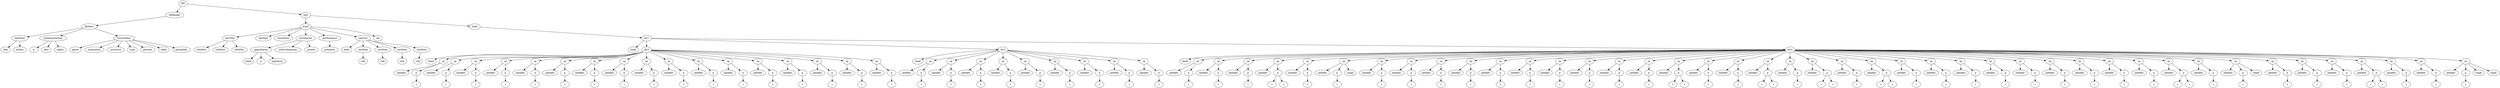 digraph Tree {
	"t0" [label = "TEI"];
	"t1" [label = "teiHeader"];
	"t2" [label = "fileDesc"];
	"t3" [label = "titleStmt"];
	"t4" [label = "title"];
	"t5" [label = "author"];
	"t6" [label = "publicationStmt"];
	"t7" [label = "p"];
	"t8" [label = "idno"];
	"t9" [label = "rights"];
	"t10" [label = "SourceDesc"];
	"t11" [label = "genre"];
	"t12" [label = "inspiration"];
	"t13" [label = "structure"];
	"t14" [label = "type"];
	"t15" [label = "periode"];
	"t16" [label = "taille"];
	"t17" [label = "permalien"];
	"t18" [label = "text"];
	"t19" [label = "front"];
	"t20" [label = "docTitle"];
	"t21" [label = "titlePart"];
	"t22" [label = "titlePart"];
	"t23" [label = "titlePart"];
	"t24" [label = "docDate"];
	"t25" [label = "docAuthor"];
	"t26" [label = "docImprint"];
	"t27" [label = "approbation"];
	"t28" [label = "head"];
	"t29" [label = "p"];
	"t30" [label = "signature"];
	"t31" [label = "acheveImprime"];
	"t32" [label = "printer"];
	"t33" [label = "performance"];
	"t34" [label = "premiere"];
	"t35" [label = "castList"];
	"t36" [label = "head"];
	"t37" [label = "castItem"];
	"t38" [label = "role"];
	"t39" [label = "castItem"];
	"t40" [label = "role"];
	"t41" [label = "castItem"];
	"t42" [label = "role"];
	"t43" [label = "castItem"];
	"t44" [label = "role"];
	"t45" [label = "set"];
	"t46" [label = "body"];
	"t47" [label = "div1"];
	"t48" [label = "head"];
	"t49" [label = "div2"];
	"t50" [label = "head"];
	"t51" [label = "sp"];
	"t52" [label = "speaker"];
	"t53" [label = "p"];
	"t54" [label = "s"];
	"t55" [label = "sp"];
	"t56" [label = "speaker"];
	"t57" [label = "p"];
	"t58" [label = "s"];
	"t59" [label = "sp"];
	"t60" [label = "speaker"];
	"t61" [label = "p"];
	"t62" [label = "s"];
	"t63" [label = "sp"];
	"t64" [label = "speaker"];
	"t65" [label = "p"];
	"t66" [label = "s"];
	"t67" [label = "sp"];
	"t68" [label = "speaker"];
	"t69" [label = "p"];
	"t70" [label = "s"];
	"t71" [label = "sp"];
	"t72" [label = "speaker"];
	"t73" [label = "p"];
	"t74" [label = "s"];
	"t75" [label = "sp"];
	"t76" [label = "speaker"];
	"t77" [label = "p"];
	"t78" [label = "s"];
	"t79" [label = "sp"];
	"t80" [label = "speaker"];
	"t81" [label = "p"];
	"t82" [label = "s"];
	"t83" [label = "sp"];
	"t84" [label = "speaker"];
	"t85" [label = "p"];
	"t86" [label = "s"];
	"t87" [label = "sp"];
	"t88" [label = "speaker"];
	"t89" [label = "p"];
	"t90" [label = "s"];
	"t91" [label = "sp"];
	"t92" [label = "speaker"];
	"t93" [label = "p"];
	"t94" [label = "s"];
	"t95" [label = "sp"];
	"t96" [label = "speaker"];
	"t97" [label = "p"];
	"t98" [label = "s"];
	"t99" [label = "sp"];
	"t100" [label = "speaker"];
	"t101" [label = "p"];
	"t102" [label = "s"];
	"t103" [label = "sp"];
	"t104" [label = "speaker"];
	"t105" [label = "p"];
	"t106" [label = "s"];
	"t107" [label = "sp"];
	"t108" [label = "speaker"];
	"t109" [label = "p"];
	"t110" [label = "s"];
	"t111" [label = "sp"];
	"t112" [label = "speaker"];
	"t113" [label = "p"];
	"t114" [label = "s"];
	"t115" [label = "sp"];
	"t116" [label = "speaker"];
	"t117" [label = "p"];
	"t118" [label = "s"];
	"t119" [label = "div2"];
	"t120" [label = "head"];
	"t121" [label = "sp"];
	"t122" [label = "speaker"];
	"t123" [label = "p"];
	"t124" [label = "s"];
	"t125" [label = "sp"];
	"t126" [label = "speaker"];
	"t127" [label = "p"];
	"t128" [label = "s"];
	"t129" [label = "sp"];
	"t130" [label = "speaker"];
	"t131" [label = "p"];
	"t132" [label = "s"];
	"t133" [label = "sp"];
	"t134" [label = "speaker"];
	"t135" [label = "p"];
	"t136" [label = "s"];
	"t137" [label = "sp"];
	"t138" [label = "speaker"];
	"t139" [label = "p"];
	"t140" [label = "s"];
	"t141" [label = "sp"];
	"t142" [label = "speaker"];
	"t143" [label = "p"];
	"t144" [label = "s"];
	"t145" [label = "sp"];
	"t146" [label = "speaker"];
	"t147" [label = "p"];
	"t148" [label = "s"];
	"t149" [label = "sp"];
	"t150" [label = "speaker"];
	"t151" [label = "p"];
	"t152" [label = "s"];
	"t153" [label = "sp"];
	"t154" [label = "speaker"];
	"t155" [label = "p"];
	"t156" [label = "s"];
	"t157" [label = "div2"];
	"t158" [label = "head"];
	"t159" [label = "sp"];
	"t160" [label = "speaker"];
	"t161" [label = "p"];
	"t162" [label = "s"];
	"t163" [label = "sp"];
	"t164" [label = "speaker"];
	"t165" [label = "p"];
	"t166" [label = "s"];
	"t167" [label = "sp"];
	"t168" [label = "speaker"];
	"t169" [label = "p"];
	"t170" [label = "s"];
	"t171" [label = "sp"];
	"t172" [label = "speaker"];
	"t173" [label = "p"];
	"t174" [label = "s"];
	"t175" [label = "s"];
	"t176" [label = "sp"];
	"t177" [label = "speaker"];
	"t178" [label = "p"];
	"t179" [label = "s"];
	"t180" [label = "sp"];
	"t181" [label = "speaker"];
	"t182" [label = "p"];
	"t183" [label = "s"];
	"t184" [label = "stage"];
	"t185" [label = "sp"];
	"t186" [label = "speaker"];
	"t187" [label = "p"];
	"t188" [label = "s"];
	"t189" [label = "sp"];
	"t190" [label = "speaker"];
	"t191" [label = "p"];
	"t192" [label = "s"];
	"t193" [label = "sp"];
	"t194" [label = "speaker"];
	"t195" [label = "p"];
	"t196" [label = "s"];
	"t197" [label = "sp"];
	"t198" [label = "speaker"];
	"t199" [label = "p"];
	"t200" [label = "s"];
	"t201" [label = "sp"];
	"t202" [label = "speaker"];
	"t203" [label = "p"];
	"t204" [label = "s"];
	"t205" [label = "sp"];
	"t206" [label = "speaker"];
	"t207" [label = "p"];
	"t208" [label = "s"];
	"t209" [label = "sp"];
	"t210" [label = "speaker"];
	"t211" [label = "p"];
	"t212" [label = "s"];
	"t213" [label = "sp"];
	"t214" [label = "speaker"];
	"t215" [label = "p"];
	"t216" [label = "s"];
	"t217" [label = "sp"];
	"t218" [label = "speaker"];
	"t219" [label = "p"];
	"t220" [label = "s"];
	"t221" [label = "sp"];
	"t222" [label = "speaker"];
	"t223" [label = "p"];
	"t224" [label = "s"];
	"t225" [label = "sp"];
	"t226" [label = "speaker"];
	"t227" [label = "p"];
	"t228" [label = "s"];
	"t229" [label = "s"];
	"t230" [label = "sp"];
	"t231" [label = "speaker"];
	"t232" [label = "p"];
	"t233" [label = "s"];
	"t234" [label = "sp"];
	"t235" [label = "speaker"];
	"t236" [label = "p"];
	"t237" [label = "s"];
	"t238" [label = "sp"];
	"t239" [label = "speaker"];
	"t240" [label = "p"];
	"t241" [label = "s"];
	"t242" [label = "s"];
	"t243" [label = "sp"];
	"t244" [label = "speaker"];
	"t245" [label = "p"];
	"t246" [label = "s"];
	"t247" [label = "sp"];
	"t248" [label = "speaker"];
	"t249" [label = "p"];
	"t250" [label = "s"];
	"t251" [label = "s"];
	"t252" [label = "sp"];
	"t253" [label = "speaker"];
	"t254" [label = "p"];
	"t255" [label = "s"];
	"t256" [label = "sp"];
	"t257" [label = "speaker"];
	"t258" [label = "p"];
	"t259" [label = "s"];
	"t260" [label = "s"];
	"t261" [label = "sp"];
	"t262" [label = "speaker"];
	"t263" [label = "p"];
	"t264" [label = "s"];
	"t265" [label = "sp"];
	"t266" [label = "speaker"];
	"t267" [label = "p"];
	"t268" [label = "s"];
	"t269" [label = "sp"];
	"t270" [label = "speaker"];
	"t271" [label = "p"];
	"t272" [label = "s"];
	"t273" [label = "sp"];
	"t274" [label = "speaker"];
	"t275" [label = "p"];
	"t276" [label = "s"];
	"t277" [label = "sp"];
	"t278" [label = "speaker"];
	"t279" [label = "p"];
	"t280" [label = "s"];
	"t281" [label = "sp"];
	"t282" [label = "speaker"];
	"t283" [label = "p"];
	"t284" [label = "s"];
	"t285" [label = "sp"];
	"t286" [label = "speaker"];
	"t287" [label = "p"];
	"t288" [label = "s"];
	"t289" [label = "sp"];
	"t290" [label = "speaker"];
	"t291" [label = "p"];
	"t292" [label = "s"];
	"t293" [label = "sp"];
	"t294" [label = "speaker"];
	"t295" [label = "p"];
	"t296" [label = "s"];
	"t297" [label = "sp"];
	"t298" [label = "speaker"];
	"t299" [label = "p"];
	"t300" [label = "s"];
	"t301" [label = "s"];
	"t302" [label = "sp"];
	"t303" [label = "speaker"];
	"t304" [label = "p"];
	"t305" [label = "s"];
	"t306" [label = "sp"];
	"t307" [label = "speaker"];
	"t308" [label = "p"];
	"t309" [label = "s"];
	"t310" [label = "stage"];
	"t311" [label = "sp"];
	"t312" [label = "speaker"];
	"t313" [label = "p"];
	"t314" [label = "s"];
	"t315" [label = "sp"];
	"t316" [label = "speaker"];
	"t317" [label = "p"];
	"t318" [label = "s"];
	"t319" [label = "sp"];
	"t320" [label = "speaker"];
	"t321" [label = "p"];
	"t322" [label = "s"];
	"t323" [label = "sp"];
	"t324" [label = "speaker"];
	"t325" [label = "p"];
	"t326" [label = "s"];
	"t327" [label = "s"];
	"t328" [label = "sp"];
	"t329" [label = "speaker"];
	"t330" [label = "p"];
	"t331" [label = "s"];
	"t332" [label = "sp"];
	"t333" [label = "speaker"];
	"t334" [label = "p"];
	"t335" [label = "s"];
	"t336" [label = "sp"];
	"t337" [label = "speaker"];
	"t338" [label = "p"];
	"t339" [label = "s"];
	"t340" [label = "stage"];
	"t341" [label = "stage"];
	"t0" -> "t1";
	"t1" -> "t2";
	"t2" -> "t3";
	"t3" -> "t4";
	"t3" -> "t5";
	"t2" -> "t6";
	"t6" -> "t7";
	"t6" -> "t8";
	"t6" -> "t9";
	"t2" -> "t10";
	"t10" -> "t11";
	"t10" -> "t12";
	"t10" -> "t13";
	"t10" -> "t14";
	"t10" -> "t15";
	"t10" -> "t16";
	"t10" -> "t17";
	"t0" -> "t18";
	"t18" -> "t19";
	"t19" -> "t20";
	"t20" -> "t21";
	"t20" -> "t22";
	"t20" -> "t23";
	"t19" -> "t24";
	"t19" -> "t25";
	"t19" -> "t26";
	"t26" -> "t27";
	"t27" -> "t28";
	"t27" -> "t29";
	"t27" -> "t30";
	"t26" -> "t31";
	"t26" -> "t32";
	"t19" -> "t33";
	"t33" -> "t34";
	"t19" -> "t35";
	"t35" -> "t36";
	"t35" -> "t37";
	"t37" -> "t38";
	"t35" -> "t39";
	"t39" -> "t40";
	"t35" -> "t41";
	"t41" -> "t42";
	"t35" -> "t43";
	"t43" -> "t44";
	"t19" -> "t45";
	"t18" -> "t46";
	"t46" -> "t47";
	"t47" -> "t48";
	"t47" -> "t49";
	"t49" -> "t50";
	"t49" -> "t51";
	"t51" -> "t52";
	"t51" -> "t53";
	"t53" -> "t54";
	"t49" -> "t55";
	"t55" -> "t56";
	"t55" -> "t57";
	"t57" -> "t58";
	"t49" -> "t59";
	"t59" -> "t60";
	"t59" -> "t61";
	"t61" -> "t62";
	"t49" -> "t63";
	"t63" -> "t64";
	"t63" -> "t65";
	"t65" -> "t66";
	"t49" -> "t67";
	"t67" -> "t68";
	"t67" -> "t69";
	"t69" -> "t70";
	"t49" -> "t71";
	"t71" -> "t72";
	"t71" -> "t73";
	"t73" -> "t74";
	"t49" -> "t75";
	"t75" -> "t76";
	"t75" -> "t77";
	"t77" -> "t78";
	"t49" -> "t79";
	"t79" -> "t80";
	"t79" -> "t81";
	"t81" -> "t82";
	"t49" -> "t83";
	"t83" -> "t84";
	"t83" -> "t85";
	"t85" -> "t86";
	"t49" -> "t87";
	"t87" -> "t88";
	"t87" -> "t89";
	"t89" -> "t90";
	"t49" -> "t91";
	"t91" -> "t92";
	"t91" -> "t93";
	"t93" -> "t94";
	"t49" -> "t95";
	"t95" -> "t96";
	"t95" -> "t97";
	"t97" -> "t98";
	"t49" -> "t99";
	"t99" -> "t100";
	"t99" -> "t101";
	"t101" -> "t102";
	"t49" -> "t103";
	"t103" -> "t104";
	"t103" -> "t105";
	"t105" -> "t106";
	"t49" -> "t107";
	"t107" -> "t108";
	"t107" -> "t109";
	"t109" -> "t110";
	"t49" -> "t111";
	"t111" -> "t112";
	"t111" -> "t113";
	"t113" -> "t114";
	"t49" -> "t115";
	"t115" -> "t116";
	"t115" -> "t117";
	"t117" -> "t118";
	"t47" -> "t119";
	"t119" -> "t120";
	"t119" -> "t121";
	"t121" -> "t122";
	"t121" -> "t123";
	"t123" -> "t124";
	"t119" -> "t125";
	"t125" -> "t126";
	"t125" -> "t127";
	"t127" -> "t128";
	"t119" -> "t129";
	"t129" -> "t130";
	"t129" -> "t131";
	"t131" -> "t132";
	"t119" -> "t133";
	"t133" -> "t134";
	"t133" -> "t135";
	"t135" -> "t136";
	"t119" -> "t137";
	"t137" -> "t138";
	"t137" -> "t139";
	"t139" -> "t140";
	"t119" -> "t141";
	"t141" -> "t142";
	"t141" -> "t143";
	"t143" -> "t144";
	"t119" -> "t145";
	"t145" -> "t146";
	"t145" -> "t147";
	"t147" -> "t148";
	"t119" -> "t149";
	"t149" -> "t150";
	"t149" -> "t151";
	"t151" -> "t152";
	"t119" -> "t153";
	"t153" -> "t154";
	"t153" -> "t155";
	"t155" -> "t156";
	"t47" -> "t157";
	"t157" -> "t158";
	"t157" -> "t159";
	"t159" -> "t160";
	"t159" -> "t161";
	"t161" -> "t162";
	"t157" -> "t163";
	"t163" -> "t164";
	"t163" -> "t165";
	"t165" -> "t166";
	"t157" -> "t167";
	"t167" -> "t168";
	"t167" -> "t169";
	"t169" -> "t170";
	"t157" -> "t171";
	"t171" -> "t172";
	"t171" -> "t173";
	"t173" -> "t174";
	"t173" -> "t175";
	"t157" -> "t176";
	"t176" -> "t177";
	"t176" -> "t178";
	"t178" -> "t179";
	"t157" -> "t180";
	"t180" -> "t181";
	"t180" -> "t182";
	"t182" -> "t183";
	"t180" -> "t184";
	"t157" -> "t185";
	"t185" -> "t186";
	"t185" -> "t187";
	"t187" -> "t188";
	"t157" -> "t189";
	"t189" -> "t190";
	"t189" -> "t191";
	"t191" -> "t192";
	"t157" -> "t193";
	"t193" -> "t194";
	"t193" -> "t195";
	"t195" -> "t196";
	"t157" -> "t197";
	"t197" -> "t198";
	"t197" -> "t199";
	"t199" -> "t200";
	"t157" -> "t201";
	"t201" -> "t202";
	"t201" -> "t203";
	"t203" -> "t204";
	"t157" -> "t205";
	"t205" -> "t206";
	"t205" -> "t207";
	"t207" -> "t208";
	"t157" -> "t209";
	"t209" -> "t210";
	"t209" -> "t211";
	"t211" -> "t212";
	"t157" -> "t213";
	"t213" -> "t214";
	"t213" -> "t215";
	"t215" -> "t216";
	"t157" -> "t217";
	"t217" -> "t218";
	"t217" -> "t219";
	"t219" -> "t220";
	"t157" -> "t221";
	"t221" -> "t222";
	"t221" -> "t223";
	"t223" -> "t224";
	"t157" -> "t225";
	"t225" -> "t226";
	"t225" -> "t227";
	"t227" -> "t228";
	"t227" -> "t229";
	"t157" -> "t230";
	"t230" -> "t231";
	"t230" -> "t232";
	"t232" -> "t233";
	"t157" -> "t234";
	"t234" -> "t235";
	"t234" -> "t236";
	"t236" -> "t237";
	"t157" -> "t238";
	"t238" -> "t239";
	"t238" -> "t240";
	"t240" -> "t241";
	"t240" -> "t242";
	"t157" -> "t243";
	"t243" -> "t244";
	"t243" -> "t245";
	"t245" -> "t246";
	"t157" -> "t247";
	"t247" -> "t248";
	"t247" -> "t249";
	"t249" -> "t250";
	"t249" -> "t251";
	"t157" -> "t252";
	"t252" -> "t253";
	"t252" -> "t254";
	"t254" -> "t255";
	"t157" -> "t256";
	"t256" -> "t257";
	"t256" -> "t258";
	"t258" -> "t259";
	"t258" -> "t260";
	"t157" -> "t261";
	"t261" -> "t262";
	"t261" -> "t263";
	"t263" -> "t264";
	"t157" -> "t265";
	"t265" -> "t266";
	"t265" -> "t267";
	"t267" -> "t268";
	"t157" -> "t269";
	"t269" -> "t270";
	"t269" -> "t271";
	"t271" -> "t272";
	"t157" -> "t273";
	"t273" -> "t274";
	"t273" -> "t275";
	"t275" -> "t276";
	"t157" -> "t277";
	"t277" -> "t278";
	"t277" -> "t279";
	"t279" -> "t280";
	"t157" -> "t281";
	"t281" -> "t282";
	"t281" -> "t283";
	"t283" -> "t284";
	"t157" -> "t285";
	"t285" -> "t286";
	"t285" -> "t287";
	"t287" -> "t288";
	"t157" -> "t289";
	"t289" -> "t290";
	"t289" -> "t291";
	"t291" -> "t292";
	"t157" -> "t293";
	"t293" -> "t294";
	"t293" -> "t295";
	"t295" -> "t296";
	"t157" -> "t297";
	"t297" -> "t298";
	"t297" -> "t299";
	"t299" -> "t300";
	"t299" -> "t301";
	"t157" -> "t302";
	"t302" -> "t303";
	"t302" -> "t304";
	"t304" -> "t305";
	"t157" -> "t306";
	"t306" -> "t307";
	"t306" -> "t308";
	"t308" -> "t309";
	"t306" -> "t310";
	"t157" -> "t311";
	"t311" -> "t312";
	"t311" -> "t313";
	"t313" -> "t314";
	"t157" -> "t315";
	"t315" -> "t316";
	"t315" -> "t317";
	"t317" -> "t318";
	"t157" -> "t319";
	"t319" -> "t320";
	"t319" -> "t321";
	"t321" -> "t322";
	"t157" -> "t323";
	"t323" -> "t324";
	"t323" -> "t325";
	"t325" -> "t326";
	"t325" -> "t327";
	"t157" -> "t328";
	"t328" -> "t329";
	"t328" -> "t330";
	"t330" -> "t331";
	"t157" -> "t332";
	"t332" -> "t333";
	"t332" -> "t334";
	"t334" -> "t335";
	"t157" -> "t336";
	"t336" -> "t337";
	"t336" -> "t338";
	"t338" -> "t339";
	"t336" -> "t340";
	"t336" -> "t341";
}
